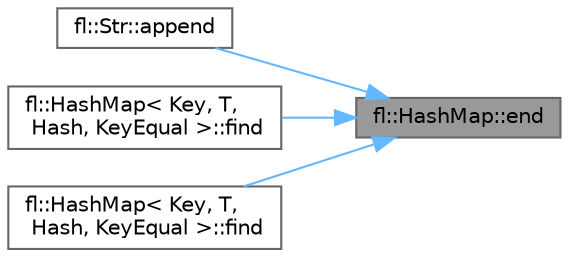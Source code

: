digraph "fl::HashMap::end"
{
 // INTERACTIVE_SVG=YES
 // LATEX_PDF_SIZE
  bgcolor="transparent";
  edge [fontname=Helvetica,fontsize=10,labelfontname=Helvetica,labelfontsize=10];
  node [fontname=Helvetica,fontsize=10,shape=box,height=0.2,width=0.4];
  rankdir="RL";
  Node1 [id="Node000001",label="fl::HashMap::end",height=0.2,width=0.4,color="gray40", fillcolor="grey60", style="filled", fontcolor="black",tooltip=" "];
  Node1 -> Node2 [id="edge1_Node000001_Node000002",dir="back",color="steelblue1",style="solid",tooltip=" "];
  Node2 [id="Node000002",label="fl::Str::append",height=0.2,width=0.4,color="grey40", fillcolor="white", style="filled",URL="$d2/d24/classfl_1_1_str_aba35a0a5aa0771bfe859a88a9903d0f9.html#aba35a0a5aa0771bfe859a88a9903d0f9",tooltip=" "];
  Node1 -> Node3 [id="edge2_Node000001_Node000003",dir="back",color="steelblue1",style="solid",tooltip=" "];
  Node3 [id="Node000003",label="fl::HashMap\< Key, T,\l Hash, KeyEqual \>::find",height=0.2,width=0.4,color="grey40", fillcolor="white", style="filled",URL="$dc/de6/classfl_1_1_hash_map_af7e7a6b648164e035182b551cd2d5da7.html#af7e7a6b648164e035182b551cd2d5da7",tooltip=" "];
  Node1 -> Node4 [id="edge3_Node000001_Node000004",dir="back",color="steelblue1",style="solid",tooltip=" "];
  Node4 [id="Node000004",label="fl::HashMap\< Key, T,\l Hash, KeyEqual \>::find",height=0.2,width=0.4,color="grey40", fillcolor="white", style="filled",URL="$dc/de6/classfl_1_1_hash_map_aae3020254466efcf21b20a22aaefd75f.html#aae3020254466efcf21b20a22aaefd75f",tooltip=" "];
}
